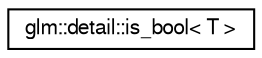 digraph "Graphical Class Hierarchy"
{
  edge [fontname="FreeSans",fontsize="10",labelfontname="FreeSans",labelfontsize="10"];
  node [fontname="FreeSans",fontsize="10",shape=record];
  rankdir="LR";
  Node1 [label="glm::detail::is_bool\< T \>",height=0.2,width=0.4,color="black", fillcolor="white", style="filled",URL="$de/dc6/structglm_1_1detail_1_1is__bool.html"];
}
